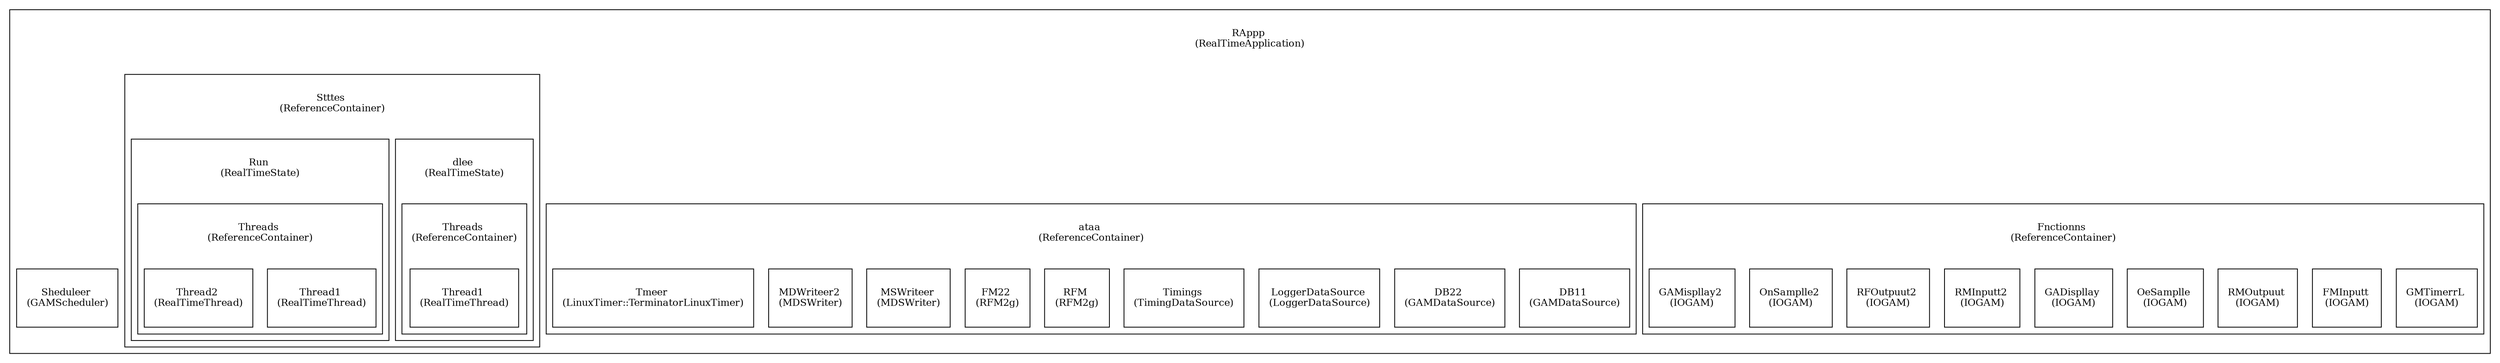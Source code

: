 digraph G {
bgcolor=white
subgraph cluster_RAppp {
label=<<TABLE border="0" cellborder="0"><TR><TD width="60" height="60"><font point-size="12">RAppp <BR/>(RealTimeApplication)</font></TD></TR></TABLE>>
subgraph cluster_RApppFnctionns {
label=<<TABLE border="0" cellborder="0"><TR><TD width="60" height="60"><font point-size="12">Fnctionns <BR/>(ReferenceContainer)</font></TD></TR></TABLE>>
RApppFnctionnsGMTimerrL [shape=record, style=filled, fillcolor=white, color=black,label=<<TABLE border="0" cellborder="0"><TR><TD width="60" height="60"><font point-size="12">GMTimerrL <BR/>(IOGAM)</font></TD></TR></TABLE>>]
RApppFnctionnsFMInputt [shape=record, style=filled, fillcolor=white, color=black,label=<<TABLE border="0" cellborder="0"><TR><TD width="60" height="60"><font point-size="12">FMInputt <BR/>(IOGAM)</font></TD></TR></TABLE>>]
RApppFnctionnsRMOutpuut [shape=record, style=filled, fillcolor=white, color=black,label=<<TABLE border="0" cellborder="0"><TR><TD width="60" height="60"><font point-size="12">RMOutpuut <BR/>(IOGAM)</font></TD></TR></TABLE>>]
RApppFnctionnsOeSamplle [shape=record, style=filled, fillcolor=white, color=black,label=<<TABLE border="0" cellborder="0"><TR><TD width="60" height="60"><font point-size="12">OeSamplle <BR/>(IOGAM)</font></TD></TR></TABLE>>]
RApppFnctionnsGADispllay [shape=record, style=filled, fillcolor=white, color=black,label=<<TABLE border="0" cellborder="0"><TR><TD width="60" height="60"><font point-size="12">GADispllay <BR/>(IOGAM)</font></TD></TR></TABLE>>]
RApppFnctionnsRMInputt2 [shape=record, style=filled, fillcolor=white, color=black,label=<<TABLE border="0" cellborder="0"><TR><TD width="60" height="60"><font point-size="12">RMInputt2 <BR/>(IOGAM)</font></TD></TR></TABLE>>]
RApppFnctionnsRFOutpuut2 [shape=record, style=filled, fillcolor=white, color=black,label=<<TABLE border="0" cellborder="0"><TR><TD width="60" height="60"><font point-size="12">RFOutpuut2 <BR/>(IOGAM)</font></TD></TR></TABLE>>]
RApppFnctionnsOnSamplle2 [shape=record, style=filled, fillcolor=white, color=black,label=<<TABLE border="0" cellborder="0"><TR><TD width="60" height="60"><font point-size="12">OnSamplle2 <BR/>(IOGAM)</font></TD></TR></TABLE>>]
RApppFnctionnsGAMispllay2 [shape=record, style=filled, fillcolor=white, color=black,label=<<TABLE border="0" cellborder="0"><TR><TD width="60" height="60"><font point-size="12">GAMispllay2 <BR/>(IOGAM)</font></TD></TR></TABLE>>]
}
subgraph cluster_RApppataa {
label=<<TABLE border="0" cellborder="0"><TR><TD width="60" height="60"><font point-size="12">ataa <BR/>(ReferenceContainer)</font></TD></TR></TABLE>>
RApppataaDB11 [shape=record, style=filled, fillcolor=white, color=black,label=<<TABLE border="0" cellborder="0"><TR><TD width="60" height="60"><font point-size="12">DB11 <BR/>(GAMDataSource)</font></TD></TR></TABLE>>]
RApppataaDB22 [shape=record, style=filled, fillcolor=white, color=black,label=<<TABLE border="0" cellborder="0"><TR><TD width="60" height="60"><font point-size="12">DB22 <BR/>(GAMDataSource)</font></TD></TR></TABLE>>]
RApppataaLoggerDataSource [shape=record, style=filled, fillcolor=white, color=black,label=<<TABLE border="0" cellborder="0"><TR><TD width="60" height="60"><font point-size="12">LoggerDataSource <BR/>(LoggerDataSource)</font></TD></TR></TABLE>>]
RApppataaTimings [shape=record, style=filled, fillcolor=white, color=black,label=<<TABLE border="0" cellborder="0"><TR><TD width="60" height="60"><font point-size="12">Timings <BR/>(TimingDataSource)</font></TD></TR></TABLE>>]
RApppataaRFM [shape=record, style=filled, fillcolor=white, color=black,label=<<TABLE border="0" cellborder="0"><TR><TD width="60" height="60"><font point-size="12">RFM <BR/>(RFM2g)</font></TD></TR></TABLE>>]
RApppataaFM22 [shape=record, style=filled, fillcolor=white, color=black,label=<<TABLE border="0" cellborder="0"><TR><TD width="60" height="60"><font point-size="12">FM22 <BR/>(RFM2g)</font></TD></TR></TABLE>>]
RApppataaMSWriteer [shape=record, style=filled, fillcolor=white, color=black,label=<<TABLE border="0" cellborder="0"><TR><TD width="60" height="60"><font point-size="12">MSWriteer <BR/>(MDSWriter)</font></TD></TR></TABLE>>]
RApppataaMDWriteer2 [shape=record, style=filled, fillcolor=white, color=black,label=<<TABLE border="0" cellborder="0"><TR><TD width="60" height="60"><font point-size="12">MDWriteer2 <BR/>(MDSWriter)</font></TD></TR></TABLE>>]
RApppataaTmeer [shape=record, style=filled, fillcolor=white, color=black,label=<<TABLE border="0" cellborder="0"><TR><TD width="60" height="60"><font point-size="12">Tmeer <BR/>(LinuxTimer::TerminatorLinuxTimer)</font></TD></TR></TABLE>>]
}
subgraph cluster_RApppStttes {
label=<<TABLE border="0" cellborder="0"><TR><TD width="60" height="60"><font point-size="12">Stttes <BR/>(ReferenceContainer)</font></TD></TR></TABLE>>
subgraph cluster_RApppStttesdlee {
label=<<TABLE border="0" cellborder="0"><TR><TD width="60" height="60"><font point-size="12">dlee <BR/>(RealTimeState)</font></TD></TR></TABLE>>
subgraph cluster_RApppStttesdleeThreads {
label=<<TABLE border="0" cellborder="0"><TR><TD width="60" height="60"><font point-size="12">Threads <BR/>(ReferenceContainer)</font></TD></TR></TABLE>>
RApppStttesdleeThreadsThread1 [shape=record, style=filled, fillcolor=white, color=black,label=<<TABLE border="0" cellborder="0"><TR><TD width="60" height="60"><font point-size="12">Thread1 <BR/>(RealTimeThread)</font></TD></TR></TABLE>>]
}
}
subgraph cluster_RApppStttesRun {
label=<<TABLE border="0" cellborder="0"><TR><TD width="60" height="60"><font point-size="12">Run <BR/>(RealTimeState)</font></TD></TR></TABLE>>
subgraph cluster_RApppStttesRunThreads {
label=<<TABLE border="0" cellborder="0"><TR><TD width="60" height="60"><font point-size="12">Threads <BR/>(ReferenceContainer)</font></TD></TR></TABLE>>
RApppStttesRunThreadsThread1 [shape=record, style=filled, fillcolor=white, color=black,label=<<TABLE border="0" cellborder="0"><TR><TD width="60" height="60"><font point-size="12">Thread1 <BR/>(RealTimeThread)</font></TD></TR></TABLE>>]
RApppStttesRunThreadsThread2 [shape=record, style=filled, fillcolor=white, color=black,label=<<TABLE border="0" cellborder="0"><TR><TD width="60" height="60"><font point-size="12">Thread2 <BR/>(RealTimeThread)</font></TD></TR></TABLE>>]
}
}
}
RApppSheduleer [shape=record, style=filled, fillcolor=white, color=black,label=<<TABLE border="0" cellborder="0"><TR><TD width="60" height="60"><font point-size="12">Sheduleer <BR/>(GAMScheduler)</font></TD></TR></TABLE>>]
}
}
